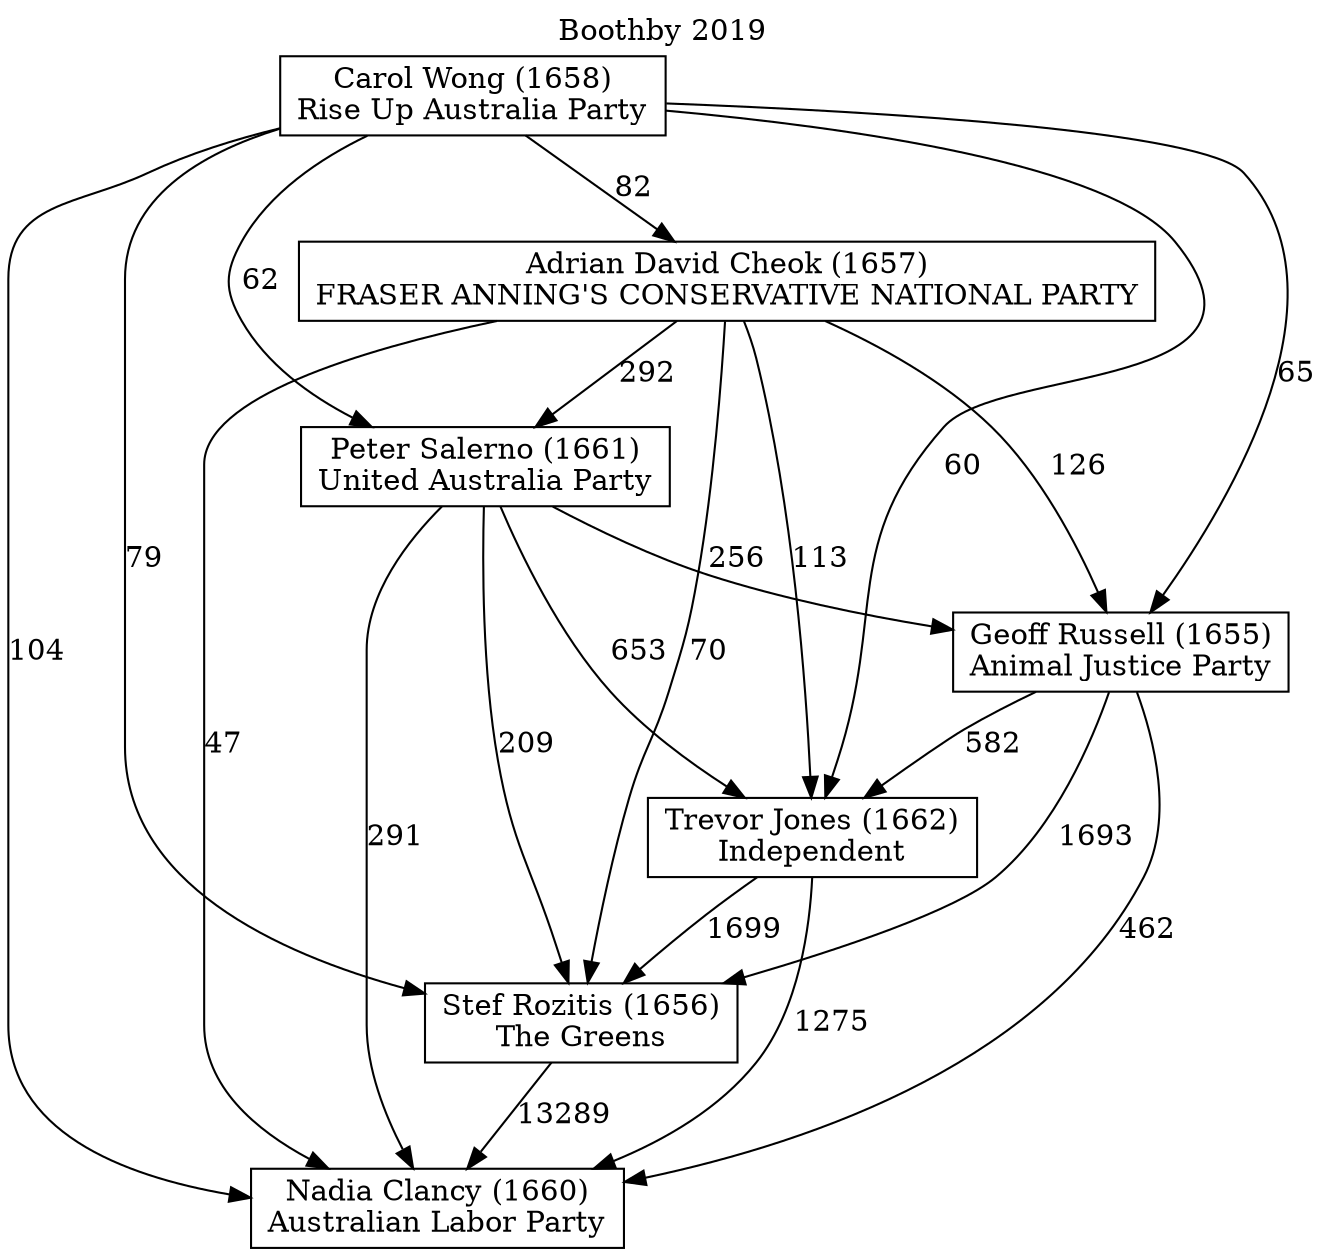 // House preference flow
digraph "Nadia Clancy (1660)_Boothby_2019" {
	graph [label="Boothby 2019" labelloc=t mclimit=10]
	node [shape=box]
	"Nadia Clancy (1660)" [label="Nadia Clancy (1660)
Australian Labor Party"]
	"Stef Rozitis (1656)" [label="Stef Rozitis (1656)
The Greens"]
	"Trevor Jones (1662)" [label="Trevor Jones (1662)
Independent"]
	"Geoff Russell (1655)" [label="Geoff Russell (1655)
Animal Justice Party"]
	"Peter Salerno (1661)" [label="Peter Salerno (1661)
United Australia Party"]
	"Adrian David Cheok (1657)" [label="Adrian David Cheok (1657)
FRASER ANNING'S CONSERVATIVE NATIONAL PARTY"]
	"Carol Wong (1658)" [label="Carol Wong (1658)
Rise Up Australia Party"]
	"Stef Rozitis (1656)" -> "Nadia Clancy (1660)" [label=13289]
	"Trevor Jones (1662)" -> "Stef Rozitis (1656)" [label=1699]
	"Geoff Russell (1655)" -> "Trevor Jones (1662)" [label=582]
	"Peter Salerno (1661)" -> "Geoff Russell (1655)" [label=256]
	"Adrian David Cheok (1657)" -> "Peter Salerno (1661)" [label=292]
	"Carol Wong (1658)" -> "Adrian David Cheok (1657)" [label=82]
	"Trevor Jones (1662)" -> "Nadia Clancy (1660)" [label=1275]
	"Geoff Russell (1655)" -> "Nadia Clancy (1660)" [label=462]
	"Peter Salerno (1661)" -> "Nadia Clancy (1660)" [label=291]
	"Adrian David Cheok (1657)" -> "Nadia Clancy (1660)" [label=47]
	"Carol Wong (1658)" -> "Nadia Clancy (1660)" [label=104]
	"Carol Wong (1658)" -> "Peter Salerno (1661)" [label=62]
	"Adrian David Cheok (1657)" -> "Geoff Russell (1655)" [label=126]
	"Carol Wong (1658)" -> "Geoff Russell (1655)" [label=65]
	"Peter Salerno (1661)" -> "Trevor Jones (1662)" [label=653]
	"Adrian David Cheok (1657)" -> "Trevor Jones (1662)" [label=113]
	"Carol Wong (1658)" -> "Trevor Jones (1662)" [label=60]
	"Geoff Russell (1655)" -> "Stef Rozitis (1656)" [label=1693]
	"Peter Salerno (1661)" -> "Stef Rozitis (1656)" [label=209]
	"Adrian David Cheok (1657)" -> "Stef Rozitis (1656)" [label=70]
	"Carol Wong (1658)" -> "Stef Rozitis (1656)" [label=79]
}

